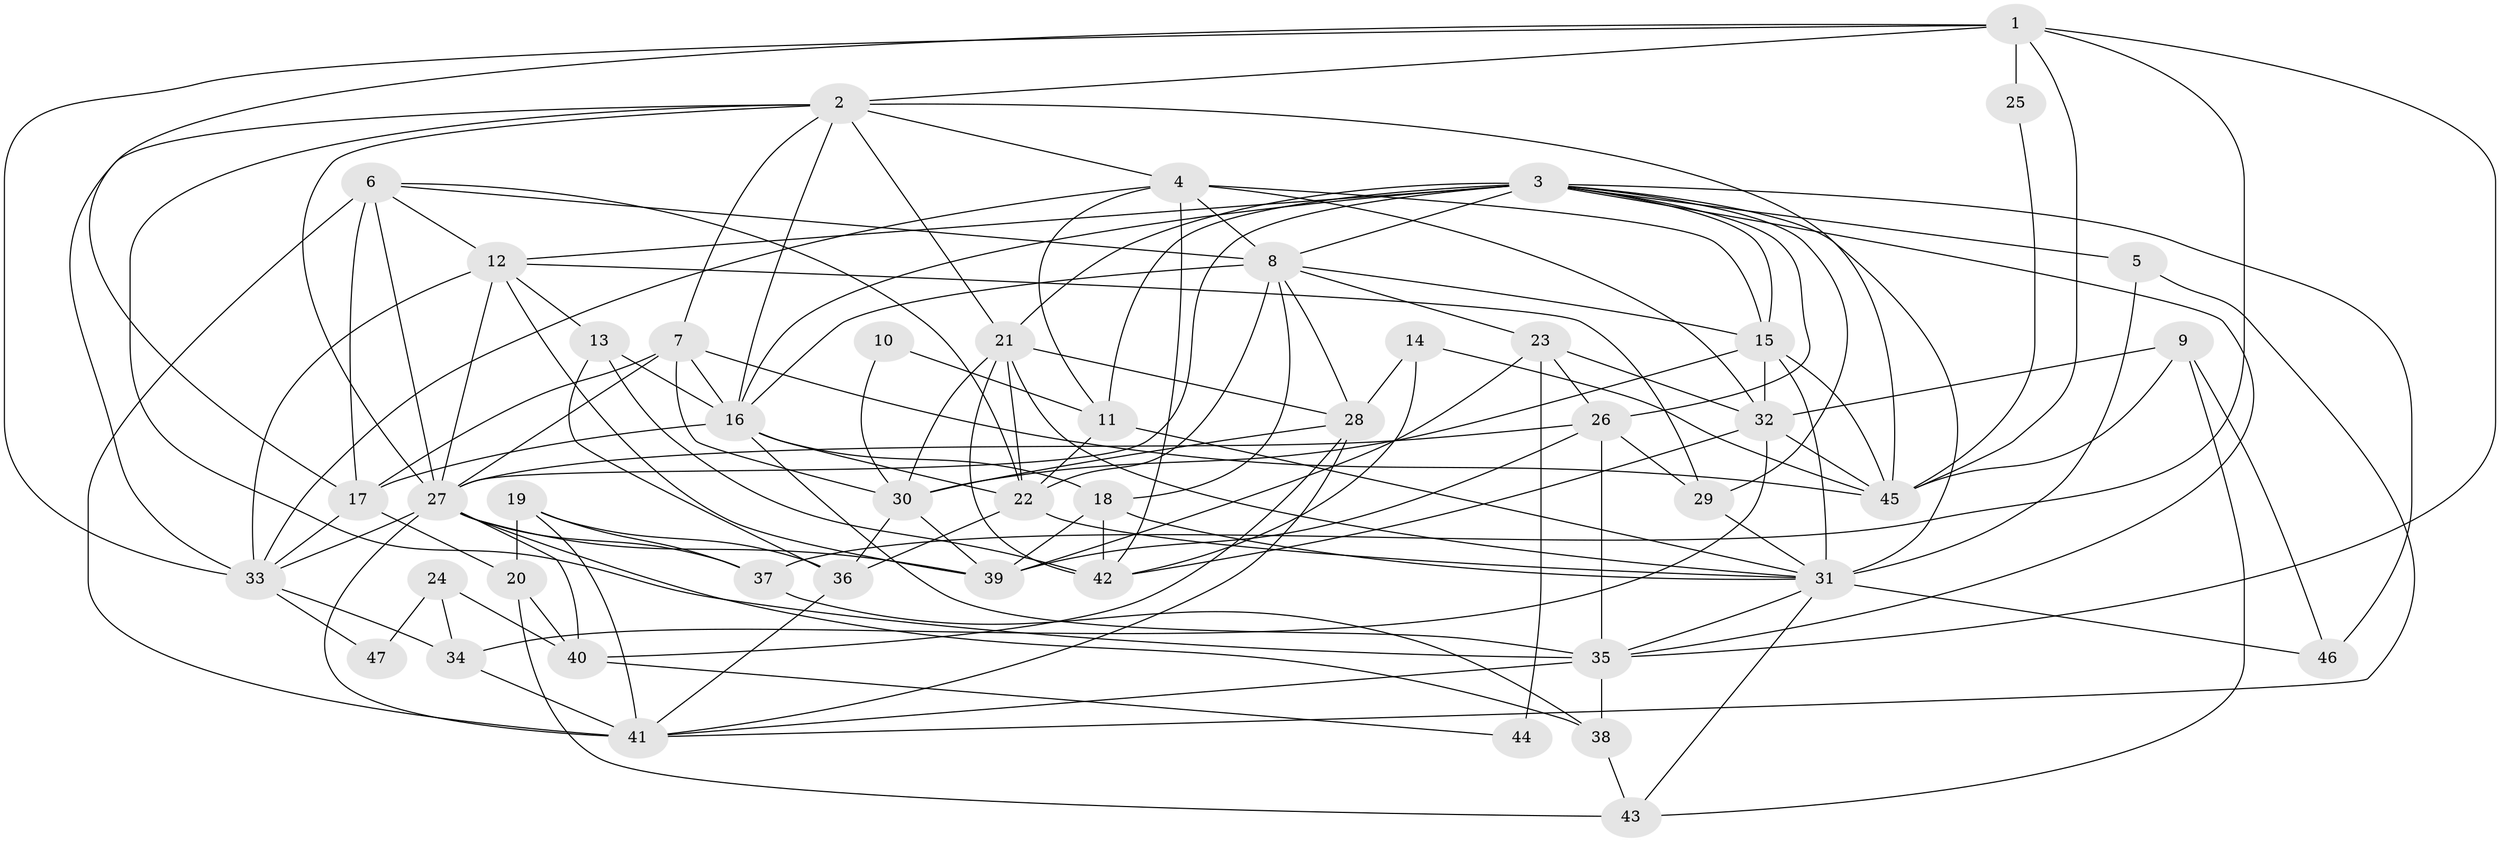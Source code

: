// original degree distribution, {4: 0.3448275862068966, 5: 0.23275862068965517, 3: 0.2413793103448276, 8: 0.02586206896551724, 2: 0.10344827586206896, 6: 0.04310344827586207, 7: 0.008620689655172414}
// Generated by graph-tools (version 1.1) at 2025/51/03/04/25 22:51:13]
// undirected, 47 vertices, 137 edges
graph export_dot {
  node [color=gray90,style=filled];
  1;
  2;
  3;
  4;
  5;
  6;
  7;
  8;
  9;
  10;
  11;
  12;
  13;
  14;
  15;
  16;
  17;
  18;
  19;
  20;
  21;
  22;
  23;
  24;
  25;
  26;
  27;
  28;
  29;
  30;
  31;
  32;
  33;
  34;
  35;
  36;
  37;
  38;
  39;
  40;
  41;
  42;
  43;
  44;
  45;
  46;
  47;
  1 -- 2 [weight=1.0];
  1 -- 17 [weight=1.0];
  1 -- 25 [weight=1.0];
  1 -- 33 [weight=1.0];
  1 -- 35 [weight=1.0];
  1 -- 37 [weight=1.0];
  1 -- 45 [weight=1.0];
  2 -- 4 [weight=1.0];
  2 -- 7 [weight=1.0];
  2 -- 16 [weight=1.0];
  2 -- 21 [weight=2.0];
  2 -- 27 [weight=1.0];
  2 -- 33 [weight=1.0];
  2 -- 35 [weight=1.0];
  2 -- 45 [weight=1.0];
  3 -- 5 [weight=2.0];
  3 -- 8 [weight=1.0];
  3 -- 11 [weight=1.0];
  3 -- 12 [weight=2.0];
  3 -- 15 [weight=1.0];
  3 -- 16 [weight=1.0];
  3 -- 21 [weight=2.0];
  3 -- 26 [weight=1.0];
  3 -- 27 [weight=3.0];
  3 -- 29 [weight=1.0];
  3 -- 31 [weight=3.0];
  3 -- 35 [weight=1.0];
  3 -- 46 [weight=1.0];
  4 -- 8 [weight=2.0];
  4 -- 11 [weight=1.0];
  4 -- 15 [weight=1.0];
  4 -- 32 [weight=1.0];
  4 -- 33 [weight=1.0];
  4 -- 42 [weight=1.0];
  5 -- 31 [weight=1.0];
  5 -- 41 [weight=1.0];
  6 -- 8 [weight=1.0];
  6 -- 12 [weight=1.0];
  6 -- 17 [weight=1.0];
  6 -- 22 [weight=1.0];
  6 -- 27 [weight=2.0];
  6 -- 41 [weight=2.0];
  7 -- 16 [weight=1.0];
  7 -- 17 [weight=1.0];
  7 -- 27 [weight=2.0];
  7 -- 30 [weight=1.0];
  7 -- 45 [weight=2.0];
  8 -- 15 [weight=1.0];
  8 -- 16 [weight=1.0];
  8 -- 18 [weight=1.0];
  8 -- 22 [weight=1.0];
  8 -- 23 [weight=1.0];
  8 -- 28 [weight=1.0];
  9 -- 32 [weight=1.0];
  9 -- 43 [weight=1.0];
  9 -- 45 [weight=1.0];
  9 -- 46 [weight=2.0];
  10 -- 11 [weight=1.0];
  10 -- 30 [weight=1.0];
  11 -- 22 [weight=1.0];
  11 -- 31 [weight=1.0];
  12 -- 13 [weight=1.0];
  12 -- 27 [weight=1.0];
  12 -- 29 [weight=1.0];
  12 -- 33 [weight=1.0];
  12 -- 39 [weight=2.0];
  13 -- 16 [weight=1.0];
  13 -- 36 [weight=1.0];
  13 -- 42 [weight=1.0];
  14 -- 28 [weight=1.0];
  14 -- 42 [weight=2.0];
  14 -- 45 [weight=1.0];
  15 -- 30 [weight=1.0];
  15 -- 31 [weight=2.0];
  15 -- 32 [weight=1.0];
  15 -- 45 [weight=1.0];
  16 -- 17 [weight=1.0];
  16 -- 18 [weight=1.0];
  16 -- 22 [weight=1.0];
  16 -- 35 [weight=1.0];
  17 -- 20 [weight=1.0];
  17 -- 33 [weight=1.0];
  18 -- 31 [weight=1.0];
  18 -- 39 [weight=1.0];
  18 -- 42 [weight=2.0];
  19 -- 20 [weight=1.0];
  19 -- 36 [weight=1.0];
  19 -- 37 [weight=1.0];
  19 -- 41 [weight=1.0];
  20 -- 40 [weight=1.0];
  20 -- 43 [weight=1.0];
  21 -- 22 [weight=1.0];
  21 -- 28 [weight=1.0];
  21 -- 30 [weight=1.0];
  21 -- 31 [weight=1.0];
  21 -- 42 [weight=2.0];
  22 -- 31 [weight=1.0];
  22 -- 36 [weight=1.0];
  23 -- 26 [weight=1.0];
  23 -- 32 [weight=1.0];
  23 -- 39 [weight=2.0];
  23 -- 44 [weight=2.0];
  24 -- 34 [weight=1.0];
  24 -- 40 [weight=1.0];
  24 -- 47 [weight=1.0];
  25 -- 45 [weight=1.0];
  26 -- 27 [weight=2.0];
  26 -- 29 [weight=1.0];
  26 -- 35 [weight=1.0];
  26 -- 39 [weight=1.0];
  27 -- 33 [weight=1.0];
  27 -- 37 [weight=1.0];
  27 -- 38 [weight=1.0];
  27 -- 39 [weight=1.0];
  27 -- 40 [weight=1.0];
  27 -- 41 [weight=1.0];
  28 -- 30 [weight=1.0];
  28 -- 40 [weight=1.0];
  28 -- 41 [weight=1.0];
  29 -- 31 [weight=1.0];
  30 -- 36 [weight=1.0];
  30 -- 39 [weight=1.0];
  31 -- 35 [weight=1.0];
  31 -- 43 [weight=1.0];
  31 -- 46 [weight=1.0];
  32 -- 34 [weight=1.0];
  32 -- 42 [weight=1.0];
  32 -- 45 [weight=1.0];
  33 -- 34 [weight=1.0];
  33 -- 47 [weight=1.0];
  34 -- 41 [weight=1.0];
  35 -- 38 [weight=1.0];
  35 -- 41 [weight=1.0];
  36 -- 41 [weight=1.0];
  37 -- 38 [weight=1.0];
  38 -- 43 [weight=1.0];
  40 -- 44 [weight=1.0];
}
